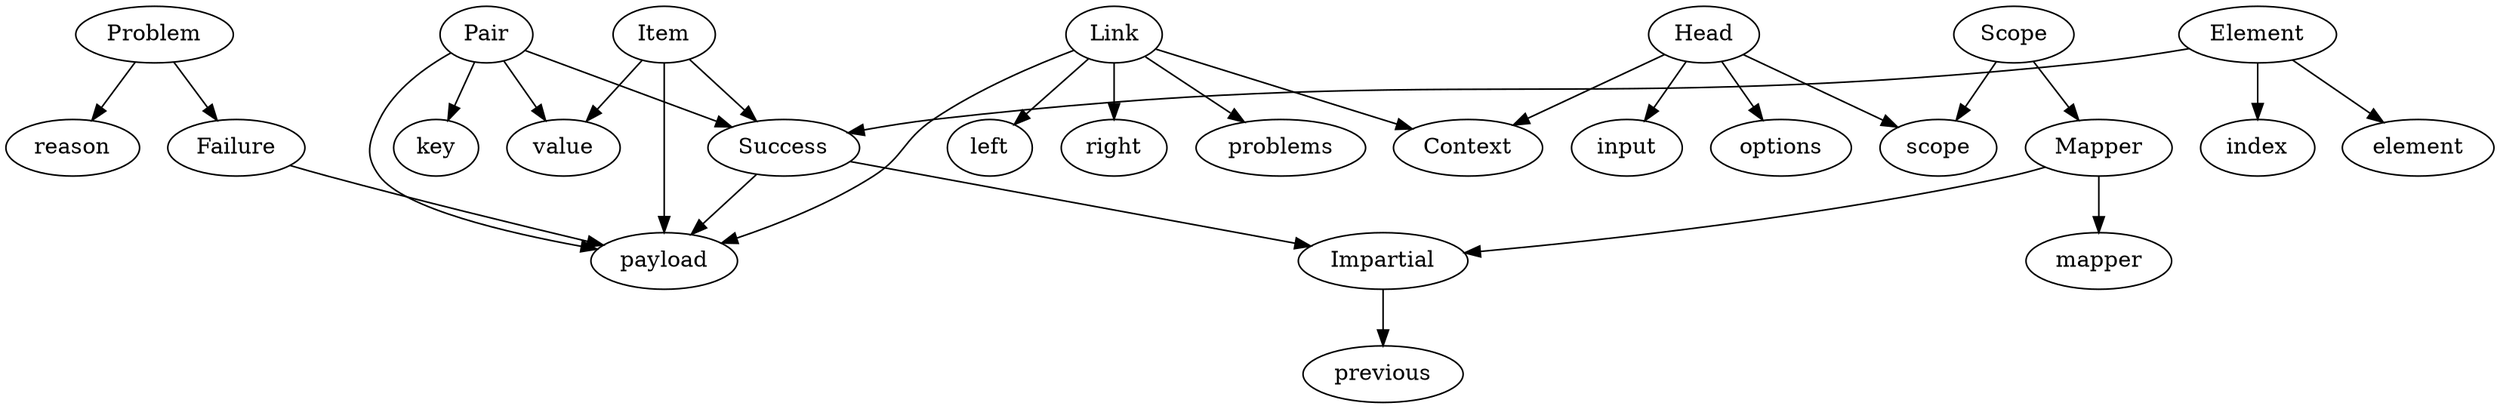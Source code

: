 digraph Context {
  Impartial -> {previous}
  Success -> Impartial
  Element -> {index, element, Success}
  Problem -> {Failure, reason}
  Item -> {value, payload, Success}
  Link -> {Context, payload, left, right, problems}
  Head -> {Context, input, options, scope}
  Mapper -> {mapper, Impartial}
  Scope -> {scope, Mapper}
  Pair -> {payload, key, value, Success}

  Success -> {payload}
  Failure -> {payload}
}
